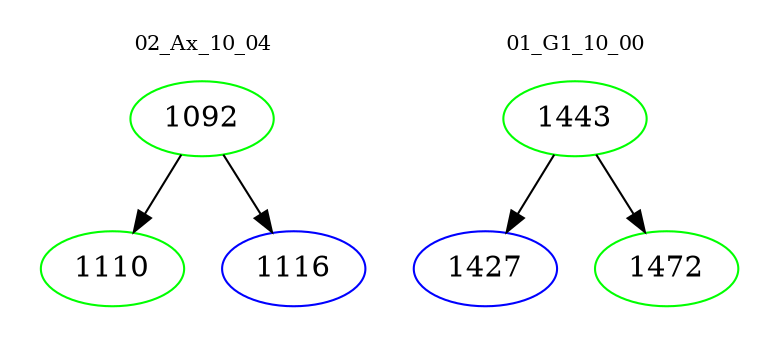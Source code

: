 digraph{
subgraph cluster_0 {
color = white
label = "02_Ax_10_04";
fontsize=10;
T0_1092 [label="1092", color="green"]
T0_1092 -> T0_1110 [color="black"]
T0_1110 [label="1110", color="green"]
T0_1092 -> T0_1116 [color="black"]
T0_1116 [label="1116", color="blue"]
}
subgraph cluster_1 {
color = white
label = "01_G1_10_00";
fontsize=10;
T1_1443 [label="1443", color="green"]
T1_1443 -> T1_1427 [color="black"]
T1_1427 [label="1427", color="blue"]
T1_1443 -> T1_1472 [color="black"]
T1_1472 [label="1472", color="green"]
}
}
